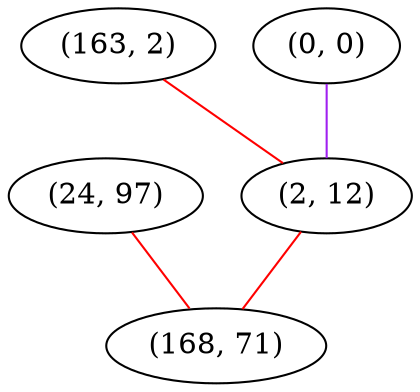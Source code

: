 graph "" {
"(24, 97)";
"(163, 2)";
"(0, 0)";
"(2, 12)";
"(168, 71)";
"(24, 97)" -- "(168, 71)"  [color=red, key=0, weight=1];
"(163, 2)" -- "(2, 12)"  [color=red, key=0, weight=1];
"(0, 0)" -- "(2, 12)"  [color=purple, key=0, weight=4];
"(2, 12)" -- "(168, 71)"  [color=red, key=0, weight=1];
}
